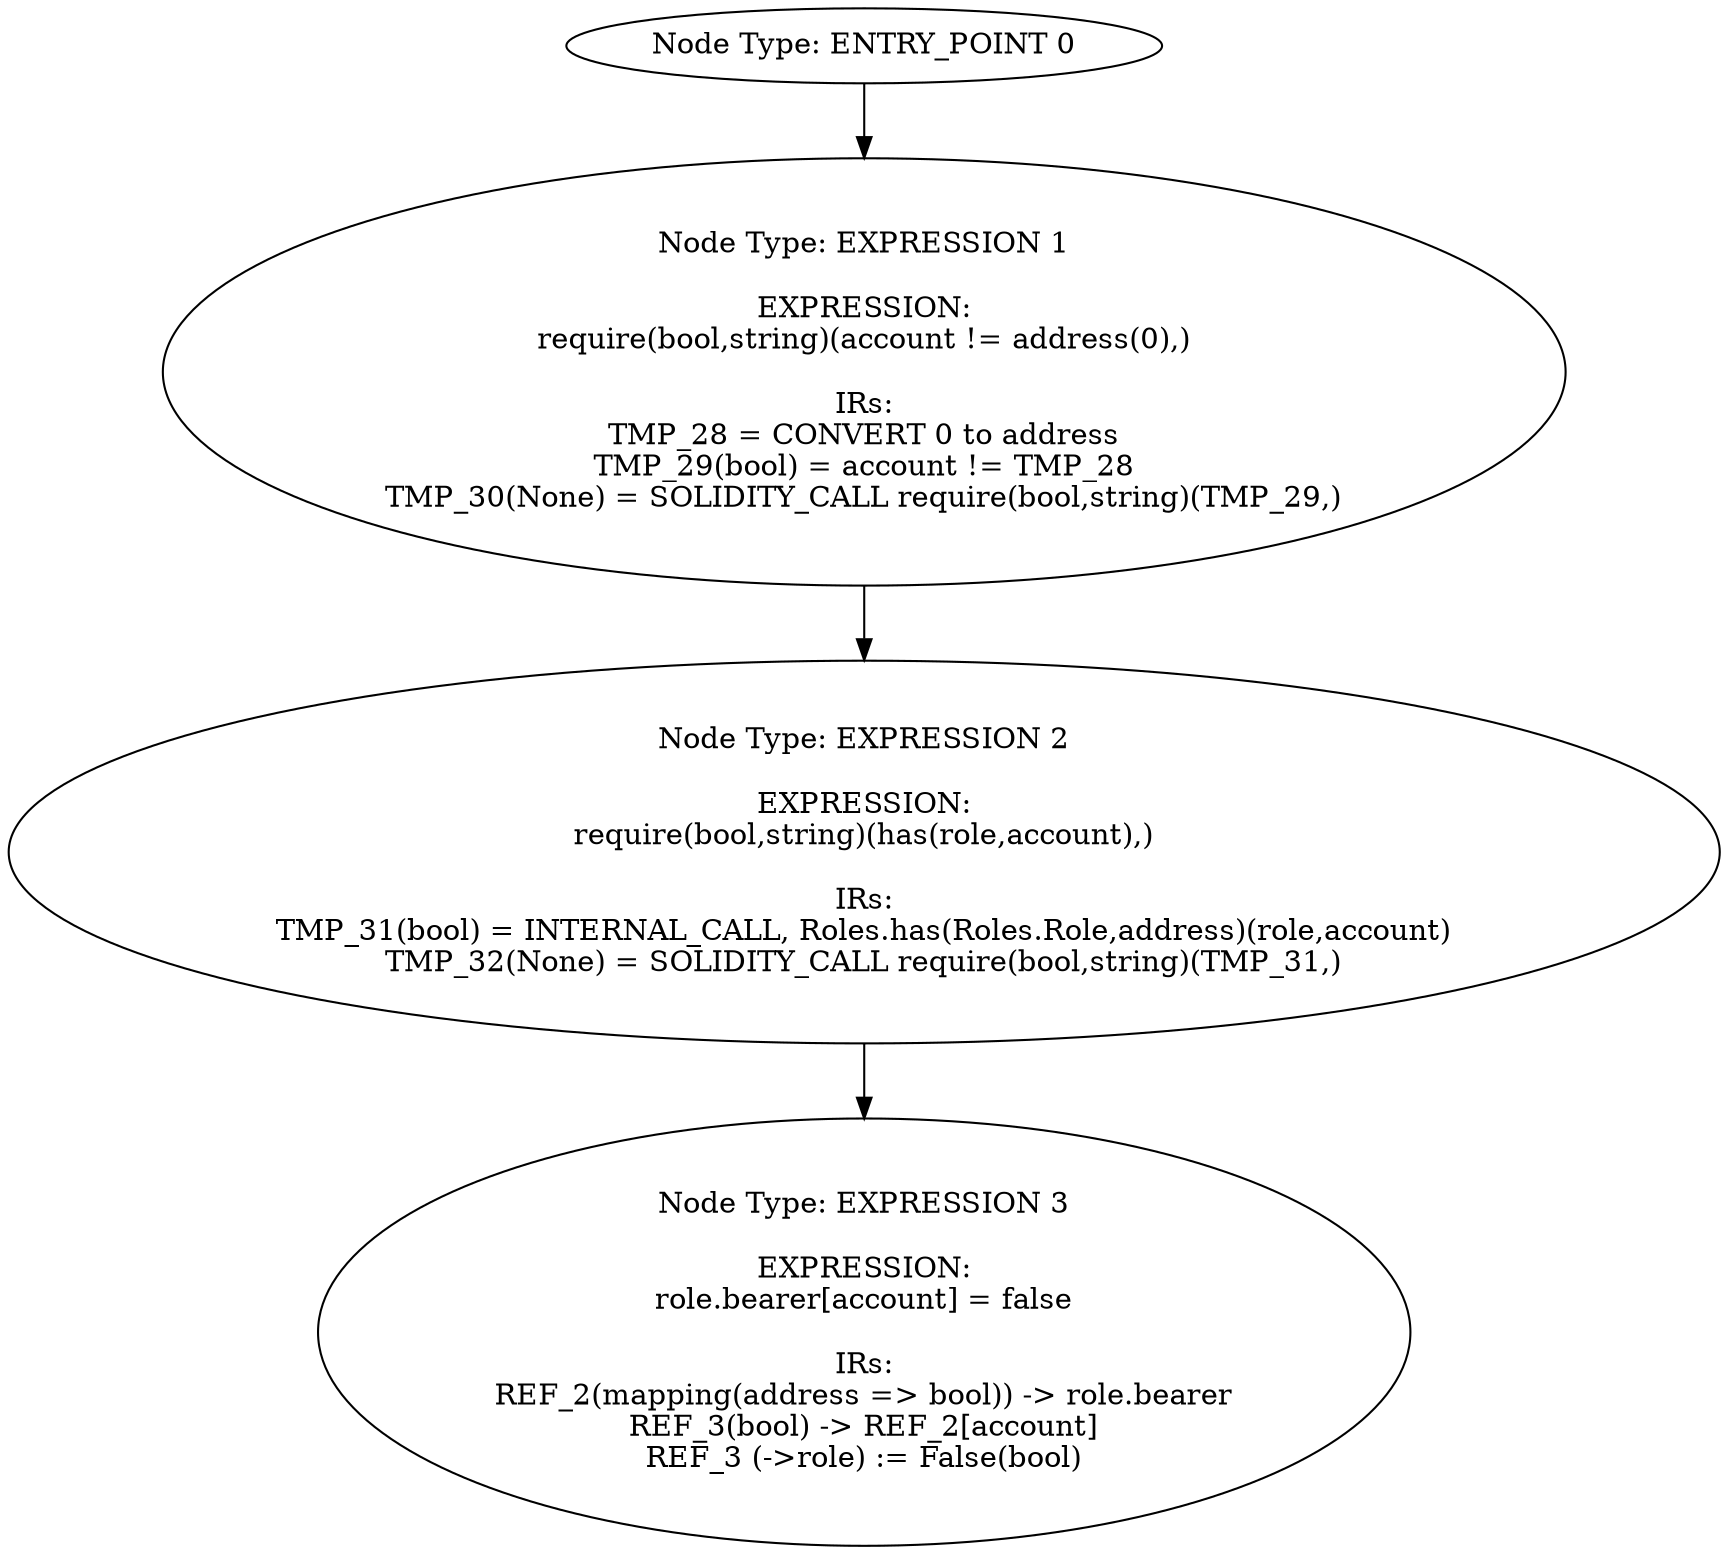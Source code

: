digraph{
0[label="Node Type: ENTRY_POINT 0
"];
0->1;
1[label="Node Type: EXPRESSION 1

EXPRESSION:
require(bool,string)(account != address(0),)

IRs:
TMP_28 = CONVERT 0 to address
TMP_29(bool) = account != TMP_28
TMP_30(None) = SOLIDITY_CALL require(bool,string)(TMP_29,)"];
1->2;
2[label="Node Type: EXPRESSION 2

EXPRESSION:
require(bool,string)(has(role,account),)

IRs:
TMP_31(bool) = INTERNAL_CALL, Roles.has(Roles.Role,address)(role,account)
TMP_32(None) = SOLIDITY_CALL require(bool,string)(TMP_31,)"];
2->3;
3[label="Node Type: EXPRESSION 3

EXPRESSION:
role.bearer[account] = false

IRs:
REF_2(mapping(address => bool)) -> role.bearer
REF_3(bool) -> REF_2[account]
REF_3 (->role) := False(bool)"];
}
